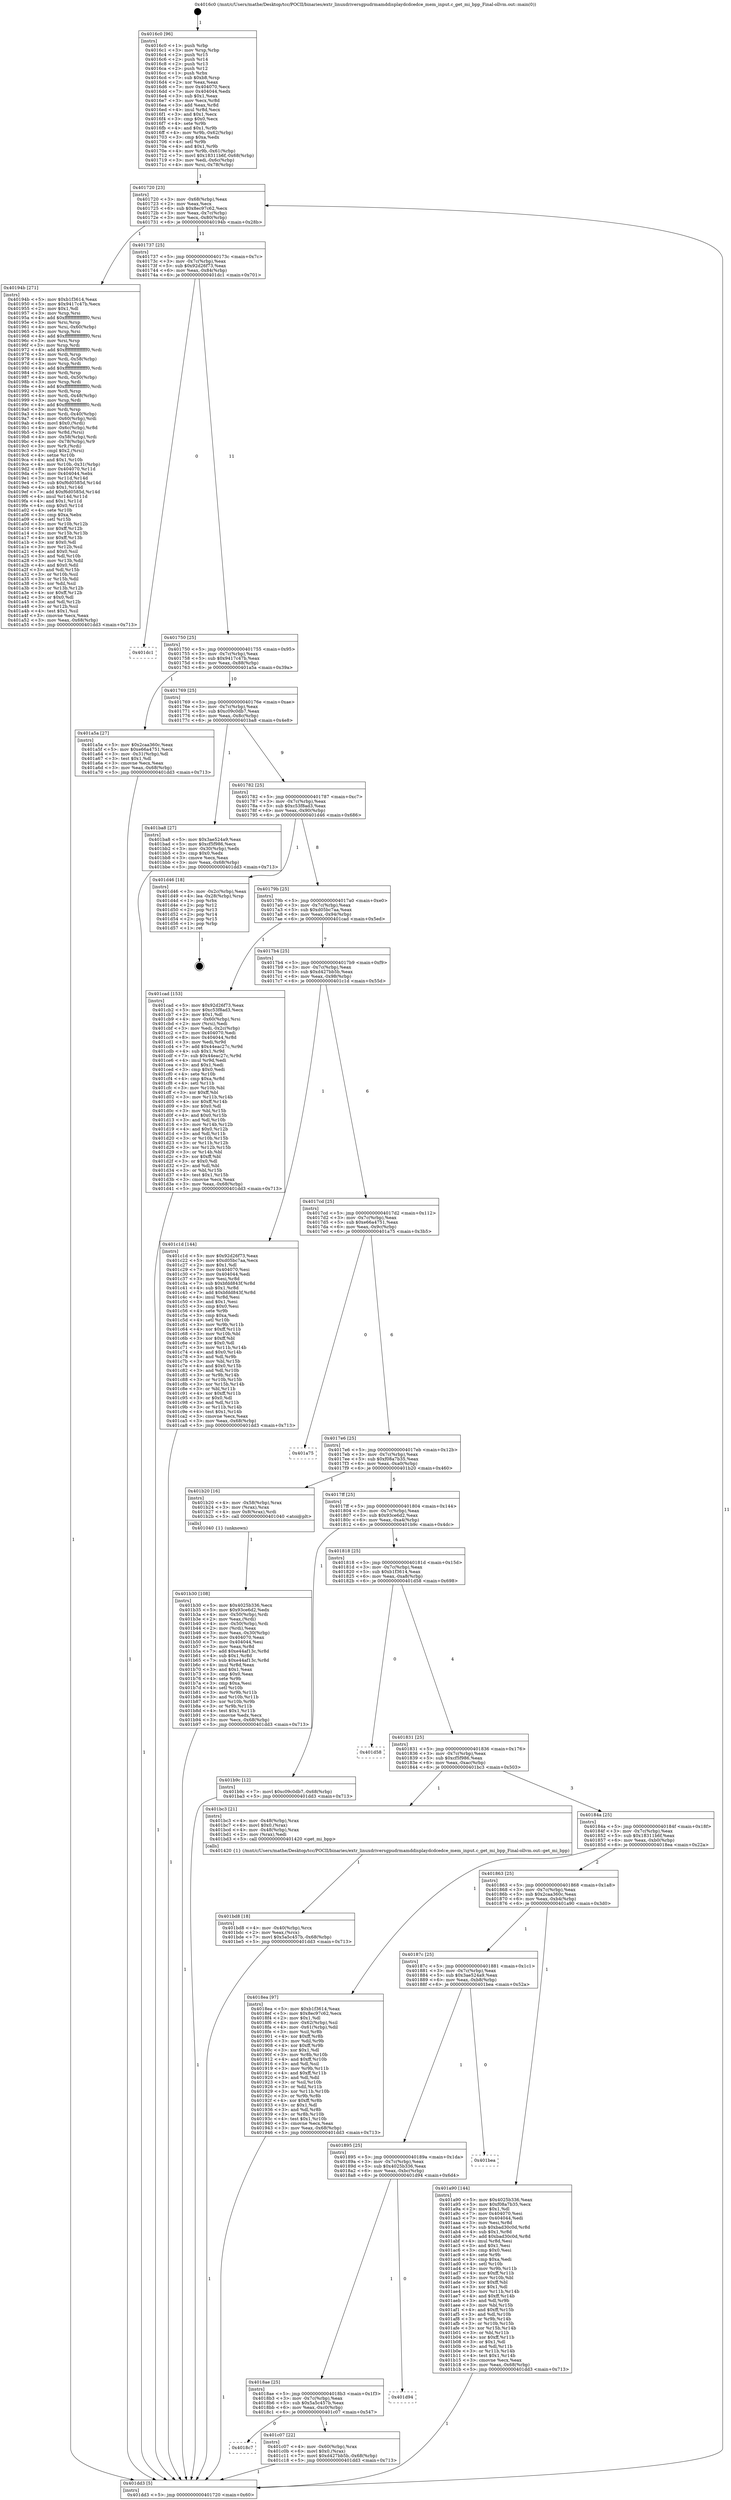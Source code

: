 digraph "0x4016c0" {
  label = "0x4016c0 (/mnt/c/Users/mathe/Desktop/tcc/POCII/binaries/extr_linuxdriversgpudrmamddisplaydcdcedce_mem_input.c_get_mi_bpp_Final-ollvm.out::main(0))"
  labelloc = "t"
  node[shape=record]

  Entry [label="",width=0.3,height=0.3,shape=circle,fillcolor=black,style=filled]
  "0x401720" [label="{
     0x401720 [23]\l
     | [instrs]\l
     &nbsp;&nbsp;0x401720 \<+3\>: mov -0x68(%rbp),%eax\l
     &nbsp;&nbsp;0x401723 \<+2\>: mov %eax,%ecx\l
     &nbsp;&nbsp;0x401725 \<+6\>: sub $0x8ec97c62,%ecx\l
     &nbsp;&nbsp;0x40172b \<+3\>: mov %eax,-0x7c(%rbp)\l
     &nbsp;&nbsp;0x40172e \<+3\>: mov %ecx,-0x80(%rbp)\l
     &nbsp;&nbsp;0x401731 \<+6\>: je 000000000040194b \<main+0x28b\>\l
  }"]
  "0x40194b" [label="{
     0x40194b [271]\l
     | [instrs]\l
     &nbsp;&nbsp;0x40194b \<+5\>: mov $0xb1f3614,%eax\l
     &nbsp;&nbsp;0x401950 \<+5\>: mov $0x9417c47b,%ecx\l
     &nbsp;&nbsp;0x401955 \<+2\>: mov $0x1,%dl\l
     &nbsp;&nbsp;0x401957 \<+3\>: mov %rsp,%rsi\l
     &nbsp;&nbsp;0x40195a \<+4\>: add $0xfffffffffffffff0,%rsi\l
     &nbsp;&nbsp;0x40195e \<+3\>: mov %rsi,%rsp\l
     &nbsp;&nbsp;0x401961 \<+4\>: mov %rsi,-0x60(%rbp)\l
     &nbsp;&nbsp;0x401965 \<+3\>: mov %rsp,%rsi\l
     &nbsp;&nbsp;0x401968 \<+4\>: add $0xfffffffffffffff0,%rsi\l
     &nbsp;&nbsp;0x40196c \<+3\>: mov %rsi,%rsp\l
     &nbsp;&nbsp;0x40196f \<+3\>: mov %rsp,%rdi\l
     &nbsp;&nbsp;0x401972 \<+4\>: add $0xfffffffffffffff0,%rdi\l
     &nbsp;&nbsp;0x401976 \<+3\>: mov %rdi,%rsp\l
     &nbsp;&nbsp;0x401979 \<+4\>: mov %rdi,-0x58(%rbp)\l
     &nbsp;&nbsp;0x40197d \<+3\>: mov %rsp,%rdi\l
     &nbsp;&nbsp;0x401980 \<+4\>: add $0xfffffffffffffff0,%rdi\l
     &nbsp;&nbsp;0x401984 \<+3\>: mov %rdi,%rsp\l
     &nbsp;&nbsp;0x401987 \<+4\>: mov %rdi,-0x50(%rbp)\l
     &nbsp;&nbsp;0x40198b \<+3\>: mov %rsp,%rdi\l
     &nbsp;&nbsp;0x40198e \<+4\>: add $0xfffffffffffffff0,%rdi\l
     &nbsp;&nbsp;0x401992 \<+3\>: mov %rdi,%rsp\l
     &nbsp;&nbsp;0x401995 \<+4\>: mov %rdi,-0x48(%rbp)\l
     &nbsp;&nbsp;0x401999 \<+3\>: mov %rsp,%rdi\l
     &nbsp;&nbsp;0x40199c \<+4\>: add $0xfffffffffffffff0,%rdi\l
     &nbsp;&nbsp;0x4019a0 \<+3\>: mov %rdi,%rsp\l
     &nbsp;&nbsp;0x4019a3 \<+4\>: mov %rdi,-0x40(%rbp)\l
     &nbsp;&nbsp;0x4019a7 \<+4\>: mov -0x60(%rbp),%rdi\l
     &nbsp;&nbsp;0x4019ab \<+6\>: movl $0x0,(%rdi)\l
     &nbsp;&nbsp;0x4019b1 \<+4\>: mov -0x6c(%rbp),%r8d\l
     &nbsp;&nbsp;0x4019b5 \<+3\>: mov %r8d,(%rsi)\l
     &nbsp;&nbsp;0x4019b8 \<+4\>: mov -0x58(%rbp),%rdi\l
     &nbsp;&nbsp;0x4019bc \<+4\>: mov -0x78(%rbp),%r9\l
     &nbsp;&nbsp;0x4019c0 \<+3\>: mov %r9,(%rdi)\l
     &nbsp;&nbsp;0x4019c3 \<+3\>: cmpl $0x2,(%rsi)\l
     &nbsp;&nbsp;0x4019c6 \<+4\>: setne %r10b\l
     &nbsp;&nbsp;0x4019ca \<+4\>: and $0x1,%r10b\l
     &nbsp;&nbsp;0x4019ce \<+4\>: mov %r10b,-0x31(%rbp)\l
     &nbsp;&nbsp;0x4019d2 \<+8\>: mov 0x404070,%r11d\l
     &nbsp;&nbsp;0x4019da \<+7\>: mov 0x404044,%ebx\l
     &nbsp;&nbsp;0x4019e1 \<+3\>: mov %r11d,%r14d\l
     &nbsp;&nbsp;0x4019e4 \<+7\>: sub $0xf6d0585d,%r14d\l
     &nbsp;&nbsp;0x4019eb \<+4\>: sub $0x1,%r14d\l
     &nbsp;&nbsp;0x4019ef \<+7\>: add $0xf6d0585d,%r14d\l
     &nbsp;&nbsp;0x4019f6 \<+4\>: imul %r14d,%r11d\l
     &nbsp;&nbsp;0x4019fa \<+4\>: and $0x1,%r11d\l
     &nbsp;&nbsp;0x4019fe \<+4\>: cmp $0x0,%r11d\l
     &nbsp;&nbsp;0x401a02 \<+4\>: sete %r10b\l
     &nbsp;&nbsp;0x401a06 \<+3\>: cmp $0xa,%ebx\l
     &nbsp;&nbsp;0x401a09 \<+4\>: setl %r15b\l
     &nbsp;&nbsp;0x401a0d \<+3\>: mov %r10b,%r12b\l
     &nbsp;&nbsp;0x401a10 \<+4\>: xor $0xff,%r12b\l
     &nbsp;&nbsp;0x401a14 \<+3\>: mov %r15b,%r13b\l
     &nbsp;&nbsp;0x401a17 \<+4\>: xor $0xff,%r13b\l
     &nbsp;&nbsp;0x401a1b \<+3\>: xor $0x0,%dl\l
     &nbsp;&nbsp;0x401a1e \<+3\>: mov %r12b,%sil\l
     &nbsp;&nbsp;0x401a21 \<+4\>: and $0x0,%sil\l
     &nbsp;&nbsp;0x401a25 \<+3\>: and %dl,%r10b\l
     &nbsp;&nbsp;0x401a28 \<+3\>: mov %r13b,%dil\l
     &nbsp;&nbsp;0x401a2b \<+4\>: and $0x0,%dil\l
     &nbsp;&nbsp;0x401a2f \<+3\>: and %dl,%r15b\l
     &nbsp;&nbsp;0x401a32 \<+3\>: or %r10b,%sil\l
     &nbsp;&nbsp;0x401a35 \<+3\>: or %r15b,%dil\l
     &nbsp;&nbsp;0x401a38 \<+3\>: xor %dil,%sil\l
     &nbsp;&nbsp;0x401a3b \<+3\>: or %r13b,%r12b\l
     &nbsp;&nbsp;0x401a3e \<+4\>: xor $0xff,%r12b\l
     &nbsp;&nbsp;0x401a42 \<+3\>: or $0x0,%dl\l
     &nbsp;&nbsp;0x401a45 \<+3\>: and %dl,%r12b\l
     &nbsp;&nbsp;0x401a48 \<+3\>: or %r12b,%sil\l
     &nbsp;&nbsp;0x401a4b \<+4\>: test $0x1,%sil\l
     &nbsp;&nbsp;0x401a4f \<+3\>: cmovne %ecx,%eax\l
     &nbsp;&nbsp;0x401a52 \<+3\>: mov %eax,-0x68(%rbp)\l
     &nbsp;&nbsp;0x401a55 \<+5\>: jmp 0000000000401dd3 \<main+0x713\>\l
  }"]
  "0x401737" [label="{
     0x401737 [25]\l
     | [instrs]\l
     &nbsp;&nbsp;0x401737 \<+5\>: jmp 000000000040173c \<main+0x7c\>\l
     &nbsp;&nbsp;0x40173c \<+3\>: mov -0x7c(%rbp),%eax\l
     &nbsp;&nbsp;0x40173f \<+5\>: sub $0x92d26f73,%eax\l
     &nbsp;&nbsp;0x401744 \<+6\>: mov %eax,-0x84(%rbp)\l
     &nbsp;&nbsp;0x40174a \<+6\>: je 0000000000401dc1 \<main+0x701\>\l
  }"]
  Exit [label="",width=0.3,height=0.3,shape=circle,fillcolor=black,style=filled,peripheries=2]
  "0x401dc1" [label="{
     0x401dc1\l
  }", style=dashed]
  "0x401750" [label="{
     0x401750 [25]\l
     | [instrs]\l
     &nbsp;&nbsp;0x401750 \<+5\>: jmp 0000000000401755 \<main+0x95\>\l
     &nbsp;&nbsp;0x401755 \<+3\>: mov -0x7c(%rbp),%eax\l
     &nbsp;&nbsp;0x401758 \<+5\>: sub $0x9417c47b,%eax\l
     &nbsp;&nbsp;0x40175d \<+6\>: mov %eax,-0x88(%rbp)\l
     &nbsp;&nbsp;0x401763 \<+6\>: je 0000000000401a5a \<main+0x39a\>\l
  }"]
  "0x4018c7" [label="{
     0x4018c7\l
  }", style=dashed]
  "0x401a5a" [label="{
     0x401a5a [27]\l
     | [instrs]\l
     &nbsp;&nbsp;0x401a5a \<+5\>: mov $0x2caa360c,%eax\l
     &nbsp;&nbsp;0x401a5f \<+5\>: mov $0xe66a4751,%ecx\l
     &nbsp;&nbsp;0x401a64 \<+3\>: mov -0x31(%rbp),%dl\l
     &nbsp;&nbsp;0x401a67 \<+3\>: test $0x1,%dl\l
     &nbsp;&nbsp;0x401a6a \<+3\>: cmovne %ecx,%eax\l
     &nbsp;&nbsp;0x401a6d \<+3\>: mov %eax,-0x68(%rbp)\l
     &nbsp;&nbsp;0x401a70 \<+5\>: jmp 0000000000401dd3 \<main+0x713\>\l
  }"]
  "0x401769" [label="{
     0x401769 [25]\l
     | [instrs]\l
     &nbsp;&nbsp;0x401769 \<+5\>: jmp 000000000040176e \<main+0xae\>\l
     &nbsp;&nbsp;0x40176e \<+3\>: mov -0x7c(%rbp),%eax\l
     &nbsp;&nbsp;0x401771 \<+5\>: sub $0xc09c0db7,%eax\l
     &nbsp;&nbsp;0x401776 \<+6\>: mov %eax,-0x8c(%rbp)\l
     &nbsp;&nbsp;0x40177c \<+6\>: je 0000000000401ba8 \<main+0x4e8\>\l
  }"]
  "0x401c07" [label="{
     0x401c07 [22]\l
     | [instrs]\l
     &nbsp;&nbsp;0x401c07 \<+4\>: mov -0x60(%rbp),%rax\l
     &nbsp;&nbsp;0x401c0b \<+6\>: movl $0x0,(%rax)\l
     &nbsp;&nbsp;0x401c11 \<+7\>: movl $0xd427bb5b,-0x68(%rbp)\l
     &nbsp;&nbsp;0x401c18 \<+5\>: jmp 0000000000401dd3 \<main+0x713\>\l
  }"]
  "0x401ba8" [label="{
     0x401ba8 [27]\l
     | [instrs]\l
     &nbsp;&nbsp;0x401ba8 \<+5\>: mov $0x3ae524a9,%eax\l
     &nbsp;&nbsp;0x401bad \<+5\>: mov $0xcf5f986,%ecx\l
     &nbsp;&nbsp;0x401bb2 \<+3\>: mov -0x30(%rbp),%edx\l
     &nbsp;&nbsp;0x401bb5 \<+3\>: cmp $0x0,%edx\l
     &nbsp;&nbsp;0x401bb8 \<+3\>: cmove %ecx,%eax\l
     &nbsp;&nbsp;0x401bbb \<+3\>: mov %eax,-0x68(%rbp)\l
     &nbsp;&nbsp;0x401bbe \<+5\>: jmp 0000000000401dd3 \<main+0x713\>\l
  }"]
  "0x401782" [label="{
     0x401782 [25]\l
     | [instrs]\l
     &nbsp;&nbsp;0x401782 \<+5\>: jmp 0000000000401787 \<main+0xc7\>\l
     &nbsp;&nbsp;0x401787 \<+3\>: mov -0x7c(%rbp),%eax\l
     &nbsp;&nbsp;0x40178a \<+5\>: sub $0xc53f8ad3,%eax\l
     &nbsp;&nbsp;0x40178f \<+6\>: mov %eax,-0x90(%rbp)\l
     &nbsp;&nbsp;0x401795 \<+6\>: je 0000000000401d46 \<main+0x686\>\l
  }"]
  "0x4018ae" [label="{
     0x4018ae [25]\l
     | [instrs]\l
     &nbsp;&nbsp;0x4018ae \<+5\>: jmp 00000000004018b3 \<main+0x1f3\>\l
     &nbsp;&nbsp;0x4018b3 \<+3\>: mov -0x7c(%rbp),%eax\l
     &nbsp;&nbsp;0x4018b6 \<+5\>: sub $0x5a5c457b,%eax\l
     &nbsp;&nbsp;0x4018bb \<+6\>: mov %eax,-0xc0(%rbp)\l
     &nbsp;&nbsp;0x4018c1 \<+6\>: je 0000000000401c07 \<main+0x547\>\l
  }"]
  "0x401d46" [label="{
     0x401d46 [18]\l
     | [instrs]\l
     &nbsp;&nbsp;0x401d46 \<+3\>: mov -0x2c(%rbp),%eax\l
     &nbsp;&nbsp;0x401d49 \<+4\>: lea -0x28(%rbp),%rsp\l
     &nbsp;&nbsp;0x401d4d \<+1\>: pop %rbx\l
     &nbsp;&nbsp;0x401d4e \<+2\>: pop %r12\l
     &nbsp;&nbsp;0x401d50 \<+2\>: pop %r13\l
     &nbsp;&nbsp;0x401d52 \<+2\>: pop %r14\l
     &nbsp;&nbsp;0x401d54 \<+2\>: pop %r15\l
     &nbsp;&nbsp;0x401d56 \<+1\>: pop %rbp\l
     &nbsp;&nbsp;0x401d57 \<+1\>: ret\l
  }"]
  "0x40179b" [label="{
     0x40179b [25]\l
     | [instrs]\l
     &nbsp;&nbsp;0x40179b \<+5\>: jmp 00000000004017a0 \<main+0xe0\>\l
     &nbsp;&nbsp;0x4017a0 \<+3\>: mov -0x7c(%rbp),%eax\l
     &nbsp;&nbsp;0x4017a3 \<+5\>: sub $0xd05bc7aa,%eax\l
     &nbsp;&nbsp;0x4017a8 \<+6\>: mov %eax,-0x94(%rbp)\l
     &nbsp;&nbsp;0x4017ae \<+6\>: je 0000000000401cad \<main+0x5ed\>\l
  }"]
  "0x401d94" [label="{
     0x401d94\l
  }", style=dashed]
  "0x401cad" [label="{
     0x401cad [153]\l
     | [instrs]\l
     &nbsp;&nbsp;0x401cad \<+5\>: mov $0x92d26f73,%eax\l
     &nbsp;&nbsp;0x401cb2 \<+5\>: mov $0xc53f8ad3,%ecx\l
     &nbsp;&nbsp;0x401cb7 \<+2\>: mov $0x1,%dl\l
     &nbsp;&nbsp;0x401cb9 \<+4\>: mov -0x60(%rbp),%rsi\l
     &nbsp;&nbsp;0x401cbd \<+2\>: mov (%rsi),%edi\l
     &nbsp;&nbsp;0x401cbf \<+3\>: mov %edi,-0x2c(%rbp)\l
     &nbsp;&nbsp;0x401cc2 \<+7\>: mov 0x404070,%edi\l
     &nbsp;&nbsp;0x401cc9 \<+8\>: mov 0x404044,%r8d\l
     &nbsp;&nbsp;0x401cd1 \<+3\>: mov %edi,%r9d\l
     &nbsp;&nbsp;0x401cd4 \<+7\>: add $0x44eac27c,%r9d\l
     &nbsp;&nbsp;0x401cdb \<+4\>: sub $0x1,%r9d\l
     &nbsp;&nbsp;0x401cdf \<+7\>: sub $0x44eac27c,%r9d\l
     &nbsp;&nbsp;0x401ce6 \<+4\>: imul %r9d,%edi\l
     &nbsp;&nbsp;0x401cea \<+3\>: and $0x1,%edi\l
     &nbsp;&nbsp;0x401ced \<+3\>: cmp $0x0,%edi\l
     &nbsp;&nbsp;0x401cf0 \<+4\>: sete %r10b\l
     &nbsp;&nbsp;0x401cf4 \<+4\>: cmp $0xa,%r8d\l
     &nbsp;&nbsp;0x401cf8 \<+4\>: setl %r11b\l
     &nbsp;&nbsp;0x401cfc \<+3\>: mov %r10b,%bl\l
     &nbsp;&nbsp;0x401cff \<+3\>: xor $0xff,%bl\l
     &nbsp;&nbsp;0x401d02 \<+3\>: mov %r11b,%r14b\l
     &nbsp;&nbsp;0x401d05 \<+4\>: xor $0xff,%r14b\l
     &nbsp;&nbsp;0x401d09 \<+3\>: xor $0x0,%dl\l
     &nbsp;&nbsp;0x401d0c \<+3\>: mov %bl,%r15b\l
     &nbsp;&nbsp;0x401d0f \<+4\>: and $0x0,%r15b\l
     &nbsp;&nbsp;0x401d13 \<+3\>: and %dl,%r10b\l
     &nbsp;&nbsp;0x401d16 \<+3\>: mov %r14b,%r12b\l
     &nbsp;&nbsp;0x401d19 \<+4\>: and $0x0,%r12b\l
     &nbsp;&nbsp;0x401d1d \<+3\>: and %dl,%r11b\l
     &nbsp;&nbsp;0x401d20 \<+3\>: or %r10b,%r15b\l
     &nbsp;&nbsp;0x401d23 \<+3\>: or %r11b,%r12b\l
     &nbsp;&nbsp;0x401d26 \<+3\>: xor %r12b,%r15b\l
     &nbsp;&nbsp;0x401d29 \<+3\>: or %r14b,%bl\l
     &nbsp;&nbsp;0x401d2c \<+3\>: xor $0xff,%bl\l
     &nbsp;&nbsp;0x401d2f \<+3\>: or $0x0,%dl\l
     &nbsp;&nbsp;0x401d32 \<+2\>: and %dl,%bl\l
     &nbsp;&nbsp;0x401d34 \<+3\>: or %bl,%r15b\l
     &nbsp;&nbsp;0x401d37 \<+4\>: test $0x1,%r15b\l
     &nbsp;&nbsp;0x401d3b \<+3\>: cmovne %ecx,%eax\l
     &nbsp;&nbsp;0x401d3e \<+3\>: mov %eax,-0x68(%rbp)\l
     &nbsp;&nbsp;0x401d41 \<+5\>: jmp 0000000000401dd3 \<main+0x713\>\l
  }"]
  "0x4017b4" [label="{
     0x4017b4 [25]\l
     | [instrs]\l
     &nbsp;&nbsp;0x4017b4 \<+5\>: jmp 00000000004017b9 \<main+0xf9\>\l
     &nbsp;&nbsp;0x4017b9 \<+3\>: mov -0x7c(%rbp),%eax\l
     &nbsp;&nbsp;0x4017bc \<+5\>: sub $0xd427bb5b,%eax\l
     &nbsp;&nbsp;0x4017c1 \<+6\>: mov %eax,-0x98(%rbp)\l
     &nbsp;&nbsp;0x4017c7 \<+6\>: je 0000000000401c1d \<main+0x55d\>\l
  }"]
  "0x401895" [label="{
     0x401895 [25]\l
     | [instrs]\l
     &nbsp;&nbsp;0x401895 \<+5\>: jmp 000000000040189a \<main+0x1da\>\l
     &nbsp;&nbsp;0x40189a \<+3\>: mov -0x7c(%rbp),%eax\l
     &nbsp;&nbsp;0x40189d \<+5\>: sub $0x4025b336,%eax\l
     &nbsp;&nbsp;0x4018a2 \<+6\>: mov %eax,-0xbc(%rbp)\l
     &nbsp;&nbsp;0x4018a8 \<+6\>: je 0000000000401d94 \<main+0x6d4\>\l
  }"]
  "0x401c1d" [label="{
     0x401c1d [144]\l
     | [instrs]\l
     &nbsp;&nbsp;0x401c1d \<+5\>: mov $0x92d26f73,%eax\l
     &nbsp;&nbsp;0x401c22 \<+5\>: mov $0xd05bc7aa,%ecx\l
     &nbsp;&nbsp;0x401c27 \<+2\>: mov $0x1,%dl\l
     &nbsp;&nbsp;0x401c29 \<+7\>: mov 0x404070,%esi\l
     &nbsp;&nbsp;0x401c30 \<+7\>: mov 0x404044,%edi\l
     &nbsp;&nbsp;0x401c37 \<+3\>: mov %esi,%r8d\l
     &nbsp;&nbsp;0x401c3a \<+7\>: sub $0xbfdd843f,%r8d\l
     &nbsp;&nbsp;0x401c41 \<+4\>: sub $0x1,%r8d\l
     &nbsp;&nbsp;0x401c45 \<+7\>: add $0xbfdd843f,%r8d\l
     &nbsp;&nbsp;0x401c4c \<+4\>: imul %r8d,%esi\l
     &nbsp;&nbsp;0x401c50 \<+3\>: and $0x1,%esi\l
     &nbsp;&nbsp;0x401c53 \<+3\>: cmp $0x0,%esi\l
     &nbsp;&nbsp;0x401c56 \<+4\>: sete %r9b\l
     &nbsp;&nbsp;0x401c5a \<+3\>: cmp $0xa,%edi\l
     &nbsp;&nbsp;0x401c5d \<+4\>: setl %r10b\l
     &nbsp;&nbsp;0x401c61 \<+3\>: mov %r9b,%r11b\l
     &nbsp;&nbsp;0x401c64 \<+4\>: xor $0xff,%r11b\l
     &nbsp;&nbsp;0x401c68 \<+3\>: mov %r10b,%bl\l
     &nbsp;&nbsp;0x401c6b \<+3\>: xor $0xff,%bl\l
     &nbsp;&nbsp;0x401c6e \<+3\>: xor $0x0,%dl\l
     &nbsp;&nbsp;0x401c71 \<+3\>: mov %r11b,%r14b\l
     &nbsp;&nbsp;0x401c74 \<+4\>: and $0x0,%r14b\l
     &nbsp;&nbsp;0x401c78 \<+3\>: and %dl,%r9b\l
     &nbsp;&nbsp;0x401c7b \<+3\>: mov %bl,%r15b\l
     &nbsp;&nbsp;0x401c7e \<+4\>: and $0x0,%r15b\l
     &nbsp;&nbsp;0x401c82 \<+3\>: and %dl,%r10b\l
     &nbsp;&nbsp;0x401c85 \<+3\>: or %r9b,%r14b\l
     &nbsp;&nbsp;0x401c88 \<+3\>: or %r10b,%r15b\l
     &nbsp;&nbsp;0x401c8b \<+3\>: xor %r15b,%r14b\l
     &nbsp;&nbsp;0x401c8e \<+3\>: or %bl,%r11b\l
     &nbsp;&nbsp;0x401c91 \<+4\>: xor $0xff,%r11b\l
     &nbsp;&nbsp;0x401c95 \<+3\>: or $0x0,%dl\l
     &nbsp;&nbsp;0x401c98 \<+3\>: and %dl,%r11b\l
     &nbsp;&nbsp;0x401c9b \<+3\>: or %r11b,%r14b\l
     &nbsp;&nbsp;0x401c9e \<+4\>: test $0x1,%r14b\l
     &nbsp;&nbsp;0x401ca2 \<+3\>: cmovne %ecx,%eax\l
     &nbsp;&nbsp;0x401ca5 \<+3\>: mov %eax,-0x68(%rbp)\l
     &nbsp;&nbsp;0x401ca8 \<+5\>: jmp 0000000000401dd3 \<main+0x713\>\l
  }"]
  "0x4017cd" [label="{
     0x4017cd [25]\l
     | [instrs]\l
     &nbsp;&nbsp;0x4017cd \<+5\>: jmp 00000000004017d2 \<main+0x112\>\l
     &nbsp;&nbsp;0x4017d2 \<+3\>: mov -0x7c(%rbp),%eax\l
     &nbsp;&nbsp;0x4017d5 \<+5\>: sub $0xe66a4751,%eax\l
     &nbsp;&nbsp;0x4017da \<+6\>: mov %eax,-0x9c(%rbp)\l
     &nbsp;&nbsp;0x4017e0 \<+6\>: je 0000000000401a75 \<main+0x3b5\>\l
  }"]
  "0x401bea" [label="{
     0x401bea\l
  }", style=dashed]
  "0x401a75" [label="{
     0x401a75\l
  }", style=dashed]
  "0x4017e6" [label="{
     0x4017e6 [25]\l
     | [instrs]\l
     &nbsp;&nbsp;0x4017e6 \<+5\>: jmp 00000000004017eb \<main+0x12b\>\l
     &nbsp;&nbsp;0x4017eb \<+3\>: mov -0x7c(%rbp),%eax\l
     &nbsp;&nbsp;0x4017ee \<+5\>: sub $0xf08a7b35,%eax\l
     &nbsp;&nbsp;0x4017f3 \<+6\>: mov %eax,-0xa0(%rbp)\l
     &nbsp;&nbsp;0x4017f9 \<+6\>: je 0000000000401b20 \<main+0x460\>\l
  }"]
  "0x401bd8" [label="{
     0x401bd8 [18]\l
     | [instrs]\l
     &nbsp;&nbsp;0x401bd8 \<+4\>: mov -0x40(%rbp),%rcx\l
     &nbsp;&nbsp;0x401bdc \<+2\>: mov %eax,(%rcx)\l
     &nbsp;&nbsp;0x401bde \<+7\>: movl $0x5a5c457b,-0x68(%rbp)\l
     &nbsp;&nbsp;0x401be5 \<+5\>: jmp 0000000000401dd3 \<main+0x713\>\l
  }"]
  "0x401b20" [label="{
     0x401b20 [16]\l
     | [instrs]\l
     &nbsp;&nbsp;0x401b20 \<+4\>: mov -0x58(%rbp),%rax\l
     &nbsp;&nbsp;0x401b24 \<+3\>: mov (%rax),%rax\l
     &nbsp;&nbsp;0x401b27 \<+4\>: mov 0x8(%rax),%rdi\l
     &nbsp;&nbsp;0x401b2b \<+5\>: call 0000000000401040 \<atoi@plt\>\l
     | [calls]\l
     &nbsp;&nbsp;0x401040 \{1\} (unknown)\l
  }"]
  "0x4017ff" [label="{
     0x4017ff [25]\l
     | [instrs]\l
     &nbsp;&nbsp;0x4017ff \<+5\>: jmp 0000000000401804 \<main+0x144\>\l
     &nbsp;&nbsp;0x401804 \<+3\>: mov -0x7c(%rbp),%eax\l
     &nbsp;&nbsp;0x401807 \<+5\>: sub $0x93ce6d2,%eax\l
     &nbsp;&nbsp;0x40180c \<+6\>: mov %eax,-0xa4(%rbp)\l
     &nbsp;&nbsp;0x401812 \<+6\>: je 0000000000401b9c \<main+0x4dc\>\l
  }"]
  "0x401b30" [label="{
     0x401b30 [108]\l
     | [instrs]\l
     &nbsp;&nbsp;0x401b30 \<+5\>: mov $0x4025b336,%ecx\l
     &nbsp;&nbsp;0x401b35 \<+5\>: mov $0x93ce6d2,%edx\l
     &nbsp;&nbsp;0x401b3a \<+4\>: mov -0x50(%rbp),%rdi\l
     &nbsp;&nbsp;0x401b3e \<+2\>: mov %eax,(%rdi)\l
     &nbsp;&nbsp;0x401b40 \<+4\>: mov -0x50(%rbp),%rdi\l
     &nbsp;&nbsp;0x401b44 \<+2\>: mov (%rdi),%eax\l
     &nbsp;&nbsp;0x401b46 \<+3\>: mov %eax,-0x30(%rbp)\l
     &nbsp;&nbsp;0x401b49 \<+7\>: mov 0x404070,%eax\l
     &nbsp;&nbsp;0x401b50 \<+7\>: mov 0x404044,%esi\l
     &nbsp;&nbsp;0x401b57 \<+3\>: mov %eax,%r8d\l
     &nbsp;&nbsp;0x401b5a \<+7\>: add $0xe44af13c,%r8d\l
     &nbsp;&nbsp;0x401b61 \<+4\>: sub $0x1,%r8d\l
     &nbsp;&nbsp;0x401b65 \<+7\>: sub $0xe44af13c,%r8d\l
     &nbsp;&nbsp;0x401b6c \<+4\>: imul %r8d,%eax\l
     &nbsp;&nbsp;0x401b70 \<+3\>: and $0x1,%eax\l
     &nbsp;&nbsp;0x401b73 \<+3\>: cmp $0x0,%eax\l
     &nbsp;&nbsp;0x401b76 \<+4\>: sete %r9b\l
     &nbsp;&nbsp;0x401b7a \<+3\>: cmp $0xa,%esi\l
     &nbsp;&nbsp;0x401b7d \<+4\>: setl %r10b\l
     &nbsp;&nbsp;0x401b81 \<+3\>: mov %r9b,%r11b\l
     &nbsp;&nbsp;0x401b84 \<+3\>: and %r10b,%r11b\l
     &nbsp;&nbsp;0x401b87 \<+3\>: xor %r10b,%r9b\l
     &nbsp;&nbsp;0x401b8a \<+3\>: or %r9b,%r11b\l
     &nbsp;&nbsp;0x401b8d \<+4\>: test $0x1,%r11b\l
     &nbsp;&nbsp;0x401b91 \<+3\>: cmovne %edx,%ecx\l
     &nbsp;&nbsp;0x401b94 \<+3\>: mov %ecx,-0x68(%rbp)\l
     &nbsp;&nbsp;0x401b97 \<+5\>: jmp 0000000000401dd3 \<main+0x713\>\l
  }"]
  "0x401b9c" [label="{
     0x401b9c [12]\l
     | [instrs]\l
     &nbsp;&nbsp;0x401b9c \<+7\>: movl $0xc09c0db7,-0x68(%rbp)\l
     &nbsp;&nbsp;0x401ba3 \<+5\>: jmp 0000000000401dd3 \<main+0x713\>\l
  }"]
  "0x401818" [label="{
     0x401818 [25]\l
     | [instrs]\l
     &nbsp;&nbsp;0x401818 \<+5\>: jmp 000000000040181d \<main+0x15d\>\l
     &nbsp;&nbsp;0x40181d \<+3\>: mov -0x7c(%rbp),%eax\l
     &nbsp;&nbsp;0x401820 \<+5\>: sub $0xb1f3614,%eax\l
     &nbsp;&nbsp;0x401825 \<+6\>: mov %eax,-0xa8(%rbp)\l
     &nbsp;&nbsp;0x40182b \<+6\>: je 0000000000401d58 \<main+0x698\>\l
  }"]
  "0x40187c" [label="{
     0x40187c [25]\l
     | [instrs]\l
     &nbsp;&nbsp;0x40187c \<+5\>: jmp 0000000000401881 \<main+0x1c1\>\l
     &nbsp;&nbsp;0x401881 \<+3\>: mov -0x7c(%rbp),%eax\l
     &nbsp;&nbsp;0x401884 \<+5\>: sub $0x3ae524a9,%eax\l
     &nbsp;&nbsp;0x401889 \<+6\>: mov %eax,-0xb8(%rbp)\l
     &nbsp;&nbsp;0x40188f \<+6\>: je 0000000000401bea \<main+0x52a\>\l
  }"]
  "0x401d58" [label="{
     0x401d58\l
  }", style=dashed]
  "0x401831" [label="{
     0x401831 [25]\l
     | [instrs]\l
     &nbsp;&nbsp;0x401831 \<+5\>: jmp 0000000000401836 \<main+0x176\>\l
     &nbsp;&nbsp;0x401836 \<+3\>: mov -0x7c(%rbp),%eax\l
     &nbsp;&nbsp;0x401839 \<+5\>: sub $0xcf5f986,%eax\l
     &nbsp;&nbsp;0x40183e \<+6\>: mov %eax,-0xac(%rbp)\l
     &nbsp;&nbsp;0x401844 \<+6\>: je 0000000000401bc3 \<main+0x503\>\l
  }"]
  "0x401a90" [label="{
     0x401a90 [144]\l
     | [instrs]\l
     &nbsp;&nbsp;0x401a90 \<+5\>: mov $0x4025b336,%eax\l
     &nbsp;&nbsp;0x401a95 \<+5\>: mov $0xf08a7b35,%ecx\l
     &nbsp;&nbsp;0x401a9a \<+2\>: mov $0x1,%dl\l
     &nbsp;&nbsp;0x401a9c \<+7\>: mov 0x404070,%esi\l
     &nbsp;&nbsp;0x401aa3 \<+7\>: mov 0x404044,%edi\l
     &nbsp;&nbsp;0x401aaa \<+3\>: mov %esi,%r8d\l
     &nbsp;&nbsp;0x401aad \<+7\>: sub $0xbad30c0d,%r8d\l
     &nbsp;&nbsp;0x401ab4 \<+4\>: sub $0x1,%r8d\l
     &nbsp;&nbsp;0x401ab8 \<+7\>: add $0xbad30c0d,%r8d\l
     &nbsp;&nbsp;0x401abf \<+4\>: imul %r8d,%esi\l
     &nbsp;&nbsp;0x401ac3 \<+3\>: and $0x1,%esi\l
     &nbsp;&nbsp;0x401ac6 \<+3\>: cmp $0x0,%esi\l
     &nbsp;&nbsp;0x401ac9 \<+4\>: sete %r9b\l
     &nbsp;&nbsp;0x401acd \<+3\>: cmp $0xa,%edi\l
     &nbsp;&nbsp;0x401ad0 \<+4\>: setl %r10b\l
     &nbsp;&nbsp;0x401ad4 \<+3\>: mov %r9b,%r11b\l
     &nbsp;&nbsp;0x401ad7 \<+4\>: xor $0xff,%r11b\l
     &nbsp;&nbsp;0x401adb \<+3\>: mov %r10b,%bl\l
     &nbsp;&nbsp;0x401ade \<+3\>: xor $0xff,%bl\l
     &nbsp;&nbsp;0x401ae1 \<+3\>: xor $0x1,%dl\l
     &nbsp;&nbsp;0x401ae4 \<+3\>: mov %r11b,%r14b\l
     &nbsp;&nbsp;0x401ae7 \<+4\>: and $0xff,%r14b\l
     &nbsp;&nbsp;0x401aeb \<+3\>: and %dl,%r9b\l
     &nbsp;&nbsp;0x401aee \<+3\>: mov %bl,%r15b\l
     &nbsp;&nbsp;0x401af1 \<+4\>: and $0xff,%r15b\l
     &nbsp;&nbsp;0x401af5 \<+3\>: and %dl,%r10b\l
     &nbsp;&nbsp;0x401af8 \<+3\>: or %r9b,%r14b\l
     &nbsp;&nbsp;0x401afb \<+3\>: or %r10b,%r15b\l
     &nbsp;&nbsp;0x401afe \<+3\>: xor %r15b,%r14b\l
     &nbsp;&nbsp;0x401b01 \<+3\>: or %bl,%r11b\l
     &nbsp;&nbsp;0x401b04 \<+4\>: xor $0xff,%r11b\l
     &nbsp;&nbsp;0x401b08 \<+3\>: or $0x1,%dl\l
     &nbsp;&nbsp;0x401b0b \<+3\>: and %dl,%r11b\l
     &nbsp;&nbsp;0x401b0e \<+3\>: or %r11b,%r14b\l
     &nbsp;&nbsp;0x401b11 \<+4\>: test $0x1,%r14b\l
     &nbsp;&nbsp;0x401b15 \<+3\>: cmovne %ecx,%eax\l
     &nbsp;&nbsp;0x401b18 \<+3\>: mov %eax,-0x68(%rbp)\l
     &nbsp;&nbsp;0x401b1b \<+5\>: jmp 0000000000401dd3 \<main+0x713\>\l
  }"]
  "0x401bc3" [label="{
     0x401bc3 [21]\l
     | [instrs]\l
     &nbsp;&nbsp;0x401bc3 \<+4\>: mov -0x48(%rbp),%rax\l
     &nbsp;&nbsp;0x401bc7 \<+6\>: movl $0x0,(%rax)\l
     &nbsp;&nbsp;0x401bcd \<+4\>: mov -0x48(%rbp),%rax\l
     &nbsp;&nbsp;0x401bd1 \<+2\>: mov (%rax),%edi\l
     &nbsp;&nbsp;0x401bd3 \<+5\>: call 0000000000401420 \<get_mi_bpp\>\l
     | [calls]\l
     &nbsp;&nbsp;0x401420 \{1\} (/mnt/c/Users/mathe/Desktop/tcc/POCII/binaries/extr_linuxdriversgpudrmamddisplaydcdcedce_mem_input.c_get_mi_bpp_Final-ollvm.out::get_mi_bpp)\l
  }"]
  "0x40184a" [label="{
     0x40184a [25]\l
     | [instrs]\l
     &nbsp;&nbsp;0x40184a \<+5\>: jmp 000000000040184f \<main+0x18f\>\l
     &nbsp;&nbsp;0x40184f \<+3\>: mov -0x7c(%rbp),%eax\l
     &nbsp;&nbsp;0x401852 \<+5\>: sub $0x18311b6f,%eax\l
     &nbsp;&nbsp;0x401857 \<+6\>: mov %eax,-0xb0(%rbp)\l
     &nbsp;&nbsp;0x40185d \<+6\>: je 00000000004018ea \<main+0x22a\>\l
  }"]
  "0x4016c0" [label="{
     0x4016c0 [96]\l
     | [instrs]\l
     &nbsp;&nbsp;0x4016c0 \<+1\>: push %rbp\l
     &nbsp;&nbsp;0x4016c1 \<+3\>: mov %rsp,%rbp\l
     &nbsp;&nbsp;0x4016c4 \<+2\>: push %r15\l
     &nbsp;&nbsp;0x4016c6 \<+2\>: push %r14\l
     &nbsp;&nbsp;0x4016c8 \<+2\>: push %r13\l
     &nbsp;&nbsp;0x4016ca \<+2\>: push %r12\l
     &nbsp;&nbsp;0x4016cc \<+1\>: push %rbx\l
     &nbsp;&nbsp;0x4016cd \<+7\>: sub $0xb8,%rsp\l
     &nbsp;&nbsp;0x4016d4 \<+2\>: xor %eax,%eax\l
     &nbsp;&nbsp;0x4016d6 \<+7\>: mov 0x404070,%ecx\l
     &nbsp;&nbsp;0x4016dd \<+7\>: mov 0x404044,%edx\l
     &nbsp;&nbsp;0x4016e4 \<+3\>: sub $0x1,%eax\l
     &nbsp;&nbsp;0x4016e7 \<+3\>: mov %ecx,%r8d\l
     &nbsp;&nbsp;0x4016ea \<+3\>: add %eax,%r8d\l
     &nbsp;&nbsp;0x4016ed \<+4\>: imul %r8d,%ecx\l
     &nbsp;&nbsp;0x4016f1 \<+3\>: and $0x1,%ecx\l
     &nbsp;&nbsp;0x4016f4 \<+3\>: cmp $0x0,%ecx\l
     &nbsp;&nbsp;0x4016f7 \<+4\>: sete %r9b\l
     &nbsp;&nbsp;0x4016fb \<+4\>: and $0x1,%r9b\l
     &nbsp;&nbsp;0x4016ff \<+4\>: mov %r9b,-0x62(%rbp)\l
     &nbsp;&nbsp;0x401703 \<+3\>: cmp $0xa,%edx\l
     &nbsp;&nbsp;0x401706 \<+4\>: setl %r9b\l
     &nbsp;&nbsp;0x40170a \<+4\>: and $0x1,%r9b\l
     &nbsp;&nbsp;0x40170e \<+4\>: mov %r9b,-0x61(%rbp)\l
     &nbsp;&nbsp;0x401712 \<+7\>: movl $0x18311b6f,-0x68(%rbp)\l
     &nbsp;&nbsp;0x401719 \<+3\>: mov %edi,-0x6c(%rbp)\l
     &nbsp;&nbsp;0x40171c \<+4\>: mov %rsi,-0x78(%rbp)\l
  }"]
  "0x4018ea" [label="{
     0x4018ea [97]\l
     | [instrs]\l
     &nbsp;&nbsp;0x4018ea \<+5\>: mov $0xb1f3614,%eax\l
     &nbsp;&nbsp;0x4018ef \<+5\>: mov $0x8ec97c62,%ecx\l
     &nbsp;&nbsp;0x4018f4 \<+2\>: mov $0x1,%dl\l
     &nbsp;&nbsp;0x4018f6 \<+4\>: mov -0x62(%rbp),%sil\l
     &nbsp;&nbsp;0x4018fa \<+4\>: mov -0x61(%rbp),%dil\l
     &nbsp;&nbsp;0x4018fe \<+3\>: mov %sil,%r8b\l
     &nbsp;&nbsp;0x401901 \<+4\>: xor $0xff,%r8b\l
     &nbsp;&nbsp;0x401905 \<+3\>: mov %dil,%r9b\l
     &nbsp;&nbsp;0x401908 \<+4\>: xor $0xff,%r9b\l
     &nbsp;&nbsp;0x40190c \<+3\>: xor $0x1,%dl\l
     &nbsp;&nbsp;0x40190f \<+3\>: mov %r8b,%r10b\l
     &nbsp;&nbsp;0x401912 \<+4\>: and $0xff,%r10b\l
     &nbsp;&nbsp;0x401916 \<+3\>: and %dl,%sil\l
     &nbsp;&nbsp;0x401919 \<+3\>: mov %r9b,%r11b\l
     &nbsp;&nbsp;0x40191c \<+4\>: and $0xff,%r11b\l
     &nbsp;&nbsp;0x401920 \<+3\>: and %dl,%dil\l
     &nbsp;&nbsp;0x401923 \<+3\>: or %sil,%r10b\l
     &nbsp;&nbsp;0x401926 \<+3\>: or %dil,%r11b\l
     &nbsp;&nbsp;0x401929 \<+3\>: xor %r11b,%r10b\l
     &nbsp;&nbsp;0x40192c \<+3\>: or %r9b,%r8b\l
     &nbsp;&nbsp;0x40192f \<+4\>: xor $0xff,%r8b\l
     &nbsp;&nbsp;0x401933 \<+3\>: or $0x1,%dl\l
     &nbsp;&nbsp;0x401936 \<+3\>: and %dl,%r8b\l
     &nbsp;&nbsp;0x401939 \<+3\>: or %r8b,%r10b\l
     &nbsp;&nbsp;0x40193c \<+4\>: test $0x1,%r10b\l
     &nbsp;&nbsp;0x401940 \<+3\>: cmovne %ecx,%eax\l
     &nbsp;&nbsp;0x401943 \<+3\>: mov %eax,-0x68(%rbp)\l
     &nbsp;&nbsp;0x401946 \<+5\>: jmp 0000000000401dd3 \<main+0x713\>\l
  }"]
  "0x401863" [label="{
     0x401863 [25]\l
     | [instrs]\l
     &nbsp;&nbsp;0x401863 \<+5\>: jmp 0000000000401868 \<main+0x1a8\>\l
     &nbsp;&nbsp;0x401868 \<+3\>: mov -0x7c(%rbp),%eax\l
     &nbsp;&nbsp;0x40186b \<+5\>: sub $0x2caa360c,%eax\l
     &nbsp;&nbsp;0x401870 \<+6\>: mov %eax,-0xb4(%rbp)\l
     &nbsp;&nbsp;0x401876 \<+6\>: je 0000000000401a90 \<main+0x3d0\>\l
  }"]
  "0x401dd3" [label="{
     0x401dd3 [5]\l
     | [instrs]\l
     &nbsp;&nbsp;0x401dd3 \<+5\>: jmp 0000000000401720 \<main+0x60\>\l
  }"]
  Entry -> "0x4016c0" [label=" 1"]
  "0x401720" -> "0x40194b" [label=" 1"]
  "0x401720" -> "0x401737" [label=" 11"]
  "0x401d46" -> Exit [label=" 1"]
  "0x401737" -> "0x401dc1" [label=" 0"]
  "0x401737" -> "0x401750" [label=" 11"]
  "0x401cad" -> "0x401dd3" [label=" 1"]
  "0x401750" -> "0x401a5a" [label=" 1"]
  "0x401750" -> "0x401769" [label=" 10"]
  "0x401c1d" -> "0x401dd3" [label=" 1"]
  "0x401769" -> "0x401ba8" [label=" 1"]
  "0x401769" -> "0x401782" [label=" 9"]
  "0x401c07" -> "0x401dd3" [label=" 1"]
  "0x401782" -> "0x401d46" [label=" 1"]
  "0x401782" -> "0x40179b" [label=" 8"]
  "0x4018ae" -> "0x401c07" [label=" 1"]
  "0x40179b" -> "0x401cad" [label=" 1"]
  "0x40179b" -> "0x4017b4" [label=" 7"]
  "0x4018ae" -> "0x4018c7" [label=" 0"]
  "0x4017b4" -> "0x401c1d" [label=" 1"]
  "0x4017b4" -> "0x4017cd" [label=" 6"]
  "0x401895" -> "0x401d94" [label=" 0"]
  "0x4017cd" -> "0x401a75" [label=" 0"]
  "0x4017cd" -> "0x4017e6" [label=" 6"]
  "0x401895" -> "0x4018ae" [label=" 1"]
  "0x4017e6" -> "0x401b20" [label=" 1"]
  "0x4017e6" -> "0x4017ff" [label=" 5"]
  "0x40187c" -> "0x401bea" [label=" 0"]
  "0x4017ff" -> "0x401b9c" [label=" 1"]
  "0x4017ff" -> "0x401818" [label=" 4"]
  "0x40187c" -> "0x401895" [label=" 1"]
  "0x401818" -> "0x401d58" [label=" 0"]
  "0x401818" -> "0x401831" [label=" 4"]
  "0x401bd8" -> "0x401dd3" [label=" 1"]
  "0x401831" -> "0x401bc3" [label=" 1"]
  "0x401831" -> "0x40184a" [label=" 3"]
  "0x401bc3" -> "0x401bd8" [label=" 1"]
  "0x40184a" -> "0x4018ea" [label=" 1"]
  "0x40184a" -> "0x401863" [label=" 2"]
  "0x4018ea" -> "0x401dd3" [label=" 1"]
  "0x4016c0" -> "0x401720" [label=" 1"]
  "0x401dd3" -> "0x401720" [label=" 11"]
  "0x401b9c" -> "0x401dd3" [label=" 1"]
  "0x40194b" -> "0x401dd3" [label=" 1"]
  "0x401a5a" -> "0x401dd3" [label=" 1"]
  "0x401ba8" -> "0x401dd3" [label=" 1"]
  "0x401863" -> "0x401a90" [label=" 1"]
  "0x401863" -> "0x40187c" [label=" 1"]
  "0x401a90" -> "0x401dd3" [label=" 1"]
  "0x401b20" -> "0x401b30" [label=" 1"]
  "0x401b30" -> "0x401dd3" [label=" 1"]
}
